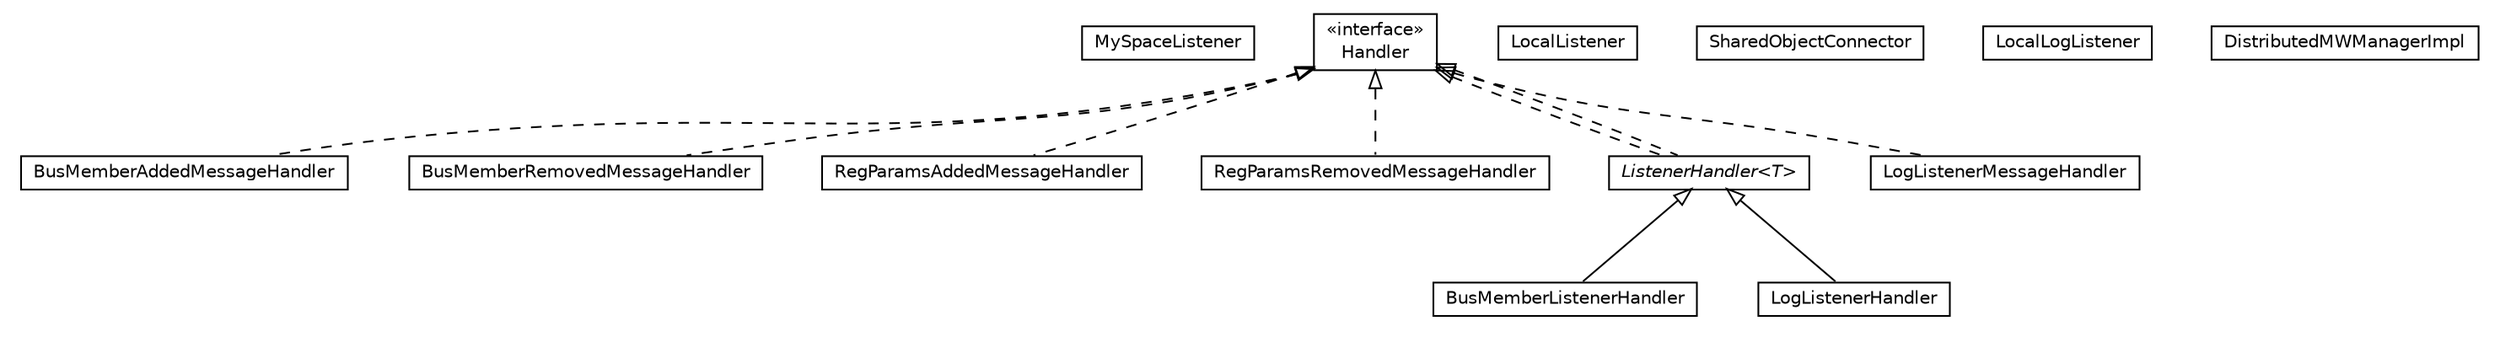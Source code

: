 #!/usr/local/bin/dot
#
# Class diagram 
# Generated by UMLGraph version R5_6-24-gf6e263 (http://www.umlgraph.org/)
#

digraph G {
	edge [fontname="Helvetica",fontsize=10,labelfontname="Helvetica",labelfontsize=10];
	node [fontname="Helvetica",fontsize=10,shape=plaintext];
	nodesep=0.25;
	ranksep=0.5;
	// org.universAAL.middleware.managers.distributedmw.impl.MySpaceListener
	c55242 [label=<<table title="org.universAAL.middleware.managers.distributedmw.impl.MySpaceListener" border="0" cellborder="1" cellspacing="0" cellpadding="2" port="p" href="./MySpaceListener.html">
		<tr><td><table border="0" cellspacing="0" cellpadding="1">
<tr><td align="center" balign="center"> MySpaceListener </td></tr>
		</table></td></tr>
		</table>>, URL="./MySpaceListener.html", fontname="Helvetica", fontcolor="black", fontsize=10.0];
	// org.universAAL.middleware.managers.distributedmw.impl.BusMemberListenerHandler
	c55243 [label=<<table title="org.universAAL.middleware.managers.distributedmw.impl.BusMemberListenerHandler" border="0" cellborder="1" cellspacing="0" cellpadding="2" port="p" href="./BusMemberListenerHandler.html">
		<tr><td><table border="0" cellspacing="0" cellpadding="1">
<tr><td align="center" balign="center"> BusMemberListenerHandler </td></tr>
		</table></td></tr>
		</table>>, URL="./BusMemberListenerHandler.html", fontname="Helvetica", fontcolor="black", fontsize=10.0];
	// org.universAAL.middleware.managers.distributedmw.impl.BusMemberListenerHandler.BusMemberAddedMessageHandler
	c55244 [label=<<table title="org.universAAL.middleware.managers.distributedmw.impl.BusMemberListenerHandler.BusMemberAddedMessageHandler" border="0" cellborder="1" cellspacing="0" cellpadding="2" port="p" href="./BusMemberListenerHandler.BusMemberAddedMessageHandler.html">
		<tr><td><table border="0" cellspacing="0" cellpadding="1">
<tr><td align="center" balign="center"> BusMemberAddedMessageHandler </td></tr>
		</table></td></tr>
		</table>>, URL="./BusMemberListenerHandler.BusMemberAddedMessageHandler.html", fontname="Helvetica", fontcolor="black", fontsize=10.0];
	// org.universAAL.middleware.managers.distributedmw.impl.BusMemberListenerHandler.BusMemberRemovedMessageHandler
	c55245 [label=<<table title="org.universAAL.middleware.managers.distributedmw.impl.BusMemberListenerHandler.BusMemberRemovedMessageHandler" border="0" cellborder="1" cellspacing="0" cellpadding="2" port="p" href="./BusMemberListenerHandler.BusMemberRemovedMessageHandler.html">
		<tr><td><table border="0" cellspacing="0" cellpadding="1">
<tr><td align="center" balign="center"> BusMemberRemovedMessageHandler </td></tr>
		</table></td></tr>
		</table>>, URL="./BusMemberListenerHandler.BusMemberRemovedMessageHandler.html", fontname="Helvetica", fontcolor="black", fontsize=10.0];
	// org.universAAL.middleware.managers.distributedmw.impl.BusMemberListenerHandler.RegParamsAddedMessageHandler
	c55246 [label=<<table title="org.universAAL.middleware.managers.distributedmw.impl.BusMemberListenerHandler.RegParamsAddedMessageHandler" border="0" cellborder="1" cellspacing="0" cellpadding="2" port="p" href="./BusMemberListenerHandler.RegParamsAddedMessageHandler.html">
		<tr><td><table border="0" cellspacing="0" cellpadding="1">
<tr><td align="center" balign="center"> RegParamsAddedMessageHandler </td></tr>
		</table></td></tr>
		</table>>, URL="./BusMemberListenerHandler.RegParamsAddedMessageHandler.html", fontname="Helvetica", fontcolor="black", fontsize=10.0];
	// org.universAAL.middleware.managers.distributedmw.impl.BusMemberListenerHandler.RegParamsRemovedMessageHandler
	c55247 [label=<<table title="org.universAAL.middleware.managers.distributedmw.impl.BusMemberListenerHandler.RegParamsRemovedMessageHandler" border="0" cellborder="1" cellspacing="0" cellpadding="2" port="p" href="./BusMemberListenerHandler.RegParamsRemovedMessageHandler.html">
		<tr><td><table border="0" cellspacing="0" cellpadding="1">
<tr><td align="center" balign="center"> RegParamsRemovedMessageHandler </td></tr>
		</table></td></tr>
		</table>>, URL="./BusMemberListenerHandler.RegParamsRemovedMessageHandler.html", fontname="Helvetica", fontcolor="black", fontsize=10.0];
	// org.universAAL.middleware.managers.distributedmw.impl.BusMemberListenerHandler.LocalListener
	c55248 [label=<<table title="org.universAAL.middleware.managers.distributedmw.impl.BusMemberListenerHandler.LocalListener" border="0" cellborder="1" cellspacing="0" cellpadding="2" port="p" href="./BusMemberListenerHandler.LocalListener.html">
		<tr><td><table border="0" cellspacing="0" cellpadding="1">
<tr><td align="center" balign="center"> LocalListener </td></tr>
		</table></td></tr>
		</table>>, URL="./BusMemberListenerHandler.LocalListener.html", fontname="Helvetica", fontcolor="black", fontsize=10.0];
	// org.universAAL.middleware.managers.distributedmw.impl.SharedObjectConnector
	c55249 [label=<<table title="org.universAAL.middleware.managers.distributedmw.impl.SharedObjectConnector" border="0" cellborder="1" cellspacing="0" cellpadding="2" port="p" href="./SharedObjectConnector.html">
		<tr><td><table border="0" cellspacing="0" cellpadding="1">
<tr><td align="center" balign="center"> SharedObjectConnector </td></tr>
		</table></td></tr>
		</table>>, URL="./SharedObjectConnector.html", fontname="Helvetica", fontcolor="black", fontsize=10.0];
	// org.universAAL.middleware.managers.distributedmw.impl.ListenerHandler<T>
	c55250 [label=<<table title="org.universAAL.middleware.managers.distributedmw.impl.ListenerHandler" border="0" cellborder="1" cellspacing="0" cellpadding="2" port="p" href="./ListenerHandler.html">
		<tr><td><table border="0" cellspacing="0" cellpadding="1">
<tr><td align="center" balign="center"><font face="Helvetica-Oblique"> ListenerHandler&lt;T&gt; </font></td></tr>
		</table></td></tr>
		</table>>, URL="./ListenerHandler.html", fontname="Helvetica", fontcolor="black", fontsize=10.0];
	// org.universAAL.middleware.managers.distributedmw.impl.LogListenerHandler
	c55251 [label=<<table title="org.universAAL.middleware.managers.distributedmw.impl.LogListenerHandler" border="0" cellborder="1" cellspacing="0" cellpadding="2" port="p" href="./LogListenerHandler.html">
		<tr><td><table border="0" cellspacing="0" cellpadding="1">
<tr><td align="center" balign="center"> LogListenerHandler </td></tr>
		</table></td></tr>
		</table>>, URL="./LogListenerHandler.html", fontname="Helvetica", fontcolor="black", fontsize=10.0];
	// org.universAAL.middleware.managers.distributedmw.impl.LogListenerHandler.LogListenerMessageHandler
	c55252 [label=<<table title="org.universAAL.middleware.managers.distributedmw.impl.LogListenerHandler.LogListenerMessageHandler" border="0" cellborder="1" cellspacing="0" cellpadding="2" port="p" href="./LogListenerHandler.LogListenerMessageHandler.html">
		<tr><td><table border="0" cellspacing="0" cellpadding="1">
<tr><td align="center" balign="center"> LogListenerMessageHandler </td></tr>
		</table></td></tr>
		</table>>, URL="./LogListenerHandler.LogListenerMessageHandler.html", fontname="Helvetica", fontcolor="black", fontsize=10.0];
	// org.universAAL.middleware.managers.distributedmw.impl.LogListenerHandler.LocalLogListener
	c55253 [label=<<table title="org.universAAL.middleware.managers.distributedmw.impl.LogListenerHandler.LocalLogListener" border="0" cellborder="1" cellspacing="0" cellpadding="2" port="p" href="./LogListenerHandler.LocalLogListener.html">
		<tr><td><table border="0" cellspacing="0" cellpadding="1">
<tr><td align="center" balign="center"> LocalLogListener </td></tr>
		</table></td></tr>
		</table>>, URL="./LogListenerHandler.LocalLogListener.html", fontname="Helvetica", fontcolor="black", fontsize=10.0];
	// org.universAAL.middleware.managers.distributedmw.impl.DistributedMWManagerImpl
	c55254 [label=<<table title="org.universAAL.middleware.managers.distributedmw.impl.DistributedMWManagerImpl" border="0" cellborder="1" cellspacing="0" cellpadding="2" port="p" href="./DistributedMWManagerImpl.html">
		<tr><td><table border="0" cellspacing="0" cellpadding="1">
<tr><td align="center" balign="center"> DistributedMWManagerImpl </td></tr>
		</table></td></tr>
		</table>>, URL="./DistributedMWManagerImpl.html", fontname="Helvetica", fontcolor="black", fontsize=10.0];
	//org.universAAL.middleware.managers.distributedmw.impl.BusMemberListenerHandler extends org.universAAL.middleware.managers.distributedmw.impl.ListenerHandler<org.universAAL.middleware.managers.distributedmw.api.DistributedBusMemberListener>
	c55250:p -> c55243:p [dir=back,arrowtail=empty];
	//org.universAAL.middleware.managers.distributedmw.impl.BusMemberListenerHandler.BusMemberAddedMessageHandler implements org.universAAL.middleware.managers.distributedmw.impl.DistributedMWManagerImpl.Handler
	c55290:p -> c55244:p [dir=back,arrowtail=empty,style=dashed];
	//org.universAAL.middleware.managers.distributedmw.impl.BusMemberListenerHandler.BusMemberRemovedMessageHandler implements org.universAAL.middleware.managers.distributedmw.impl.DistributedMWManagerImpl.Handler
	c55290:p -> c55245:p [dir=back,arrowtail=empty,style=dashed];
	//org.universAAL.middleware.managers.distributedmw.impl.BusMemberListenerHandler.RegParamsAddedMessageHandler implements org.universAAL.middleware.managers.distributedmw.impl.DistributedMWManagerImpl.Handler
	c55290:p -> c55246:p [dir=back,arrowtail=empty,style=dashed];
	//org.universAAL.middleware.managers.distributedmw.impl.BusMemberListenerHandler.RegParamsRemovedMessageHandler implements org.universAAL.middleware.managers.distributedmw.impl.DistributedMWManagerImpl.Handler
	c55290:p -> c55247:p [dir=back,arrowtail=empty,style=dashed];
	//org.universAAL.middleware.managers.distributedmw.impl.ListenerHandler<T>.AddListenerHandler implements org.universAAL.middleware.managers.distributedmw.impl.DistributedMWManagerImpl.Handler
	c55290:p -> c55250:p [dir=back,arrowtail=empty,style=dashed];
	//org.universAAL.middleware.managers.distributedmw.impl.ListenerHandler<T>.RemoveListenerHandler implements org.universAAL.middleware.managers.distributedmw.impl.DistributedMWManagerImpl.Handler
	c55290:p -> c55250:p [dir=back,arrowtail=empty,style=dashed];
	//org.universAAL.middleware.managers.distributedmw.impl.LogListenerHandler extends org.universAAL.middleware.managers.distributedmw.impl.ListenerHandler<org.universAAL.middleware.managers.distributedmw.api.DistributedLogListener>
	c55250:p -> c55251:p [dir=back,arrowtail=empty];
	//org.universAAL.middleware.managers.distributedmw.impl.LogListenerHandler.LogListenerMessageHandler implements org.universAAL.middleware.managers.distributedmw.impl.DistributedMWManagerImpl.Handler
	c55290:p -> c55252:p [dir=back,arrowtail=empty,style=dashed];
	// org.universAAL.middleware.managers.distributedmw.impl.DistributedMWManagerImpl.Handler
	c55290 [label=<<table title="org.universAAL.middleware.managers.distributedmw.impl.DistributedMWManagerImpl.Handler" border="0" cellborder="1" cellspacing="0" cellpadding="2" port="p" href="http://java.sun.com/j2se/1.4.2/docs/api/org/universAAL/middleware/managers/distributedmw/impl/DistributedMWManagerImpl/Handler.html">
		<tr><td><table border="0" cellspacing="0" cellpadding="1">
<tr><td align="center" balign="center"> &#171;interface&#187; </td></tr>
<tr><td align="center" balign="center"> Handler </td></tr>
		</table></td></tr>
		</table>>, URL="http://java.sun.com/j2se/1.4.2/docs/api/org/universAAL/middleware/managers/distributedmw/impl/DistributedMWManagerImpl/Handler.html", fontname="Helvetica", fontcolor="black", fontsize=10.0];
}

